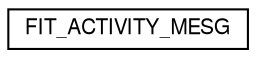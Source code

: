 digraph "Graphical Class Hierarchy"
{
  edge [fontname="FreeSans",fontsize="10",labelfontname="FreeSans",labelfontsize="10"];
  node [fontname="FreeSans",fontsize="10",shape=record];
  rankdir="LR";
  Node1 [label="FIT_ACTIVITY_MESG",height=0.2,width=0.4,color="black", fillcolor="white", style="filled",URL="$struct_f_i_t___a_c_t_i_v_i_t_y___m_e_s_g.html"];
}
